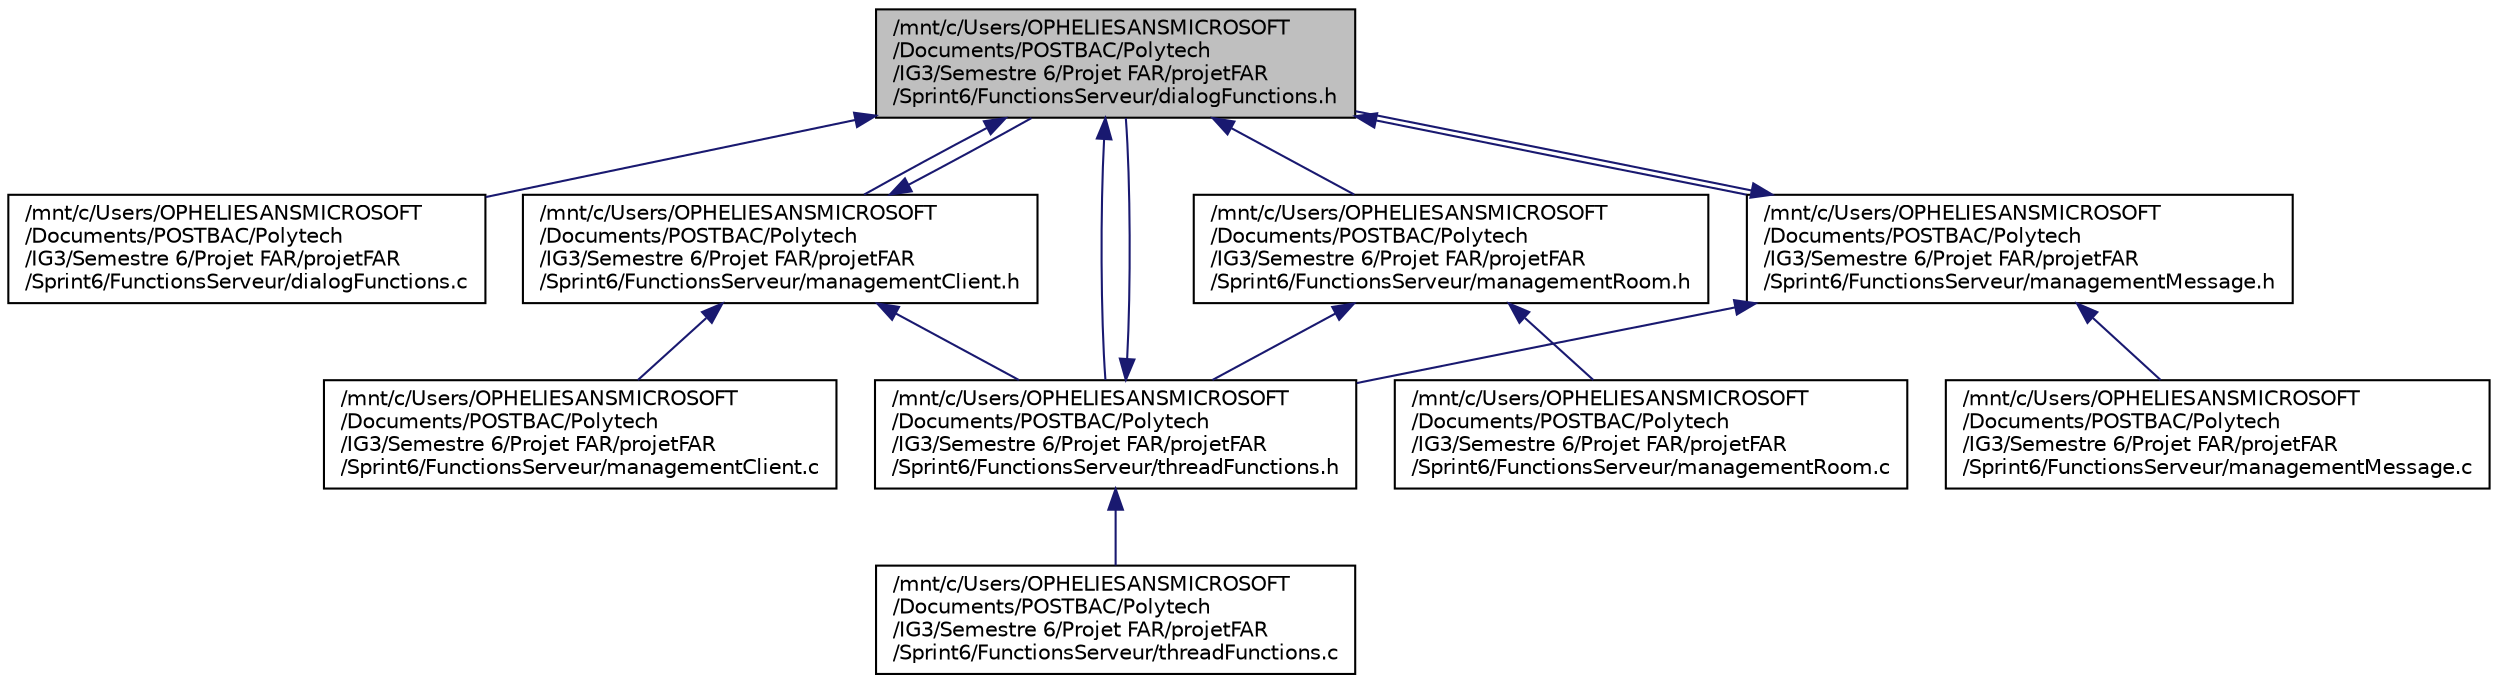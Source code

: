 digraph "/mnt/c/Users/OPHELIESANSMICROSOFT/Documents/POSTBAC/Polytech/IG3/Semestre 6/Projet FAR/projetFAR/Sprint6/FunctionsServeur/dialogFunctions.h"
{
  edge [fontname="Helvetica",fontsize="10",labelfontname="Helvetica",labelfontsize="10"];
  node [fontname="Helvetica",fontsize="10",shape=record];
  Node18 [label="/mnt/c/Users/OPHELIESANSMICROSOFT\l/Documents/POSTBAC/Polytech\l/IG3/Semestre 6/Projet FAR/projetFAR\l/Sprint6/FunctionsServeur/dialogFunctions.h",height=0.2,width=0.4,color="black", fillcolor="grey75", style="filled", fontcolor="black"];
  Node18 -> Node19 [dir="back",color="midnightblue",fontsize="10",style="solid",fontname="Helvetica"];
  Node19 [label="/mnt/c/Users/OPHELIESANSMICROSOFT\l/Documents/POSTBAC/Polytech\l/IG3/Semestre 6/Projet FAR/projetFAR\l/Sprint6/FunctionsServeur/dialogFunctions.c",height=0.2,width=0.4,color="black", fillcolor="white", style="filled",URL="$FunctionsServeur_2dialogFunctions_8c.html"];
  Node18 -> Node20 [dir="back",color="midnightblue",fontsize="10",style="solid",fontname="Helvetica"];
  Node20 [label="/mnt/c/Users/OPHELIESANSMICROSOFT\l/Documents/POSTBAC/Polytech\l/IG3/Semestre 6/Projet FAR/projetFAR\l/Sprint6/FunctionsServeur/managementMessage.h",height=0.2,width=0.4,color="black", fillcolor="white", style="filled",URL="$FunctionsServeur_2managementMessage_8h.html"];
  Node20 -> Node18 [dir="back",color="midnightblue",fontsize="10",style="solid",fontname="Helvetica"];
  Node20 -> Node21 [dir="back",color="midnightblue",fontsize="10",style="solid",fontname="Helvetica"];
  Node21 [label="/mnt/c/Users/OPHELIESANSMICROSOFT\l/Documents/POSTBAC/Polytech\l/IG3/Semestre 6/Projet FAR/projetFAR\l/Sprint6/FunctionsServeur/threadFunctions.h",height=0.2,width=0.4,color="black", fillcolor="white", style="filled",URL="$FunctionsServeur_2threadFunctions_8h.html"];
  Node21 -> Node18 [dir="back",color="midnightblue",fontsize="10",style="solid",fontname="Helvetica"];
  Node21 -> Node22 [dir="back",color="midnightblue",fontsize="10",style="solid",fontname="Helvetica"];
  Node22 [label="/mnt/c/Users/OPHELIESANSMICROSOFT\l/Documents/POSTBAC/Polytech\l/IG3/Semestre 6/Projet FAR/projetFAR\l/Sprint6/FunctionsServeur/threadFunctions.c",height=0.2,width=0.4,color="black", fillcolor="white", style="filled",URL="$FunctionsServeur_2threadFunctions_8c.html"];
  Node20 -> Node23 [dir="back",color="midnightblue",fontsize="10",style="solid",fontname="Helvetica"];
  Node23 [label="/mnt/c/Users/OPHELIESANSMICROSOFT\l/Documents/POSTBAC/Polytech\l/IG3/Semestre 6/Projet FAR/projetFAR\l/Sprint6/FunctionsServeur/managementMessage.c",height=0.2,width=0.4,color="black", fillcolor="white", style="filled",URL="$FunctionsServeur_2managementMessage_8c.html"];
  Node18 -> Node24 [dir="back",color="midnightblue",fontsize="10",style="solid",fontname="Helvetica"];
  Node24 [label="/mnt/c/Users/OPHELIESANSMICROSOFT\l/Documents/POSTBAC/Polytech\l/IG3/Semestre 6/Projet FAR/projetFAR\l/Sprint6/FunctionsServeur/managementClient.h",height=0.2,width=0.4,color="black", fillcolor="white", style="filled",URL="$managementClient_8h.html"];
  Node24 -> Node18 [dir="back",color="midnightblue",fontsize="10",style="solid",fontname="Helvetica"];
  Node24 -> Node21 [dir="back",color="midnightblue",fontsize="10",style="solid",fontname="Helvetica"];
  Node24 -> Node25 [dir="back",color="midnightblue",fontsize="10",style="solid",fontname="Helvetica"];
  Node25 [label="/mnt/c/Users/OPHELIESANSMICROSOFT\l/Documents/POSTBAC/Polytech\l/IG3/Semestre 6/Projet FAR/projetFAR\l/Sprint6/FunctionsServeur/managementClient.c",height=0.2,width=0.4,color="black", fillcolor="white", style="filled",URL="$managementClient_8c.html"];
  Node18 -> Node21 [dir="back",color="midnightblue",fontsize="10",style="solid",fontname="Helvetica"];
  Node18 -> Node26 [dir="back",color="midnightblue",fontsize="10",style="solid",fontname="Helvetica"];
  Node26 [label="/mnt/c/Users/OPHELIESANSMICROSOFT\l/Documents/POSTBAC/Polytech\l/IG3/Semestre 6/Projet FAR/projetFAR\l/Sprint6/FunctionsServeur/managementRoom.h",height=0.2,width=0.4,color="black", fillcolor="white", style="filled",URL="$managementRoom_8h.html"];
  Node26 -> Node21 [dir="back",color="midnightblue",fontsize="10",style="solid",fontname="Helvetica"];
  Node26 -> Node27 [dir="back",color="midnightblue",fontsize="10",style="solid",fontname="Helvetica"];
  Node27 [label="/mnt/c/Users/OPHELIESANSMICROSOFT\l/Documents/POSTBAC/Polytech\l/IG3/Semestre 6/Projet FAR/projetFAR\l/Sprint6/FunctionsServeur/managementRoom.c",height=0.2,width=0.4,color="black", fillcolor="white", style="filled",URL="$managementRoom_8c.html"];
}
